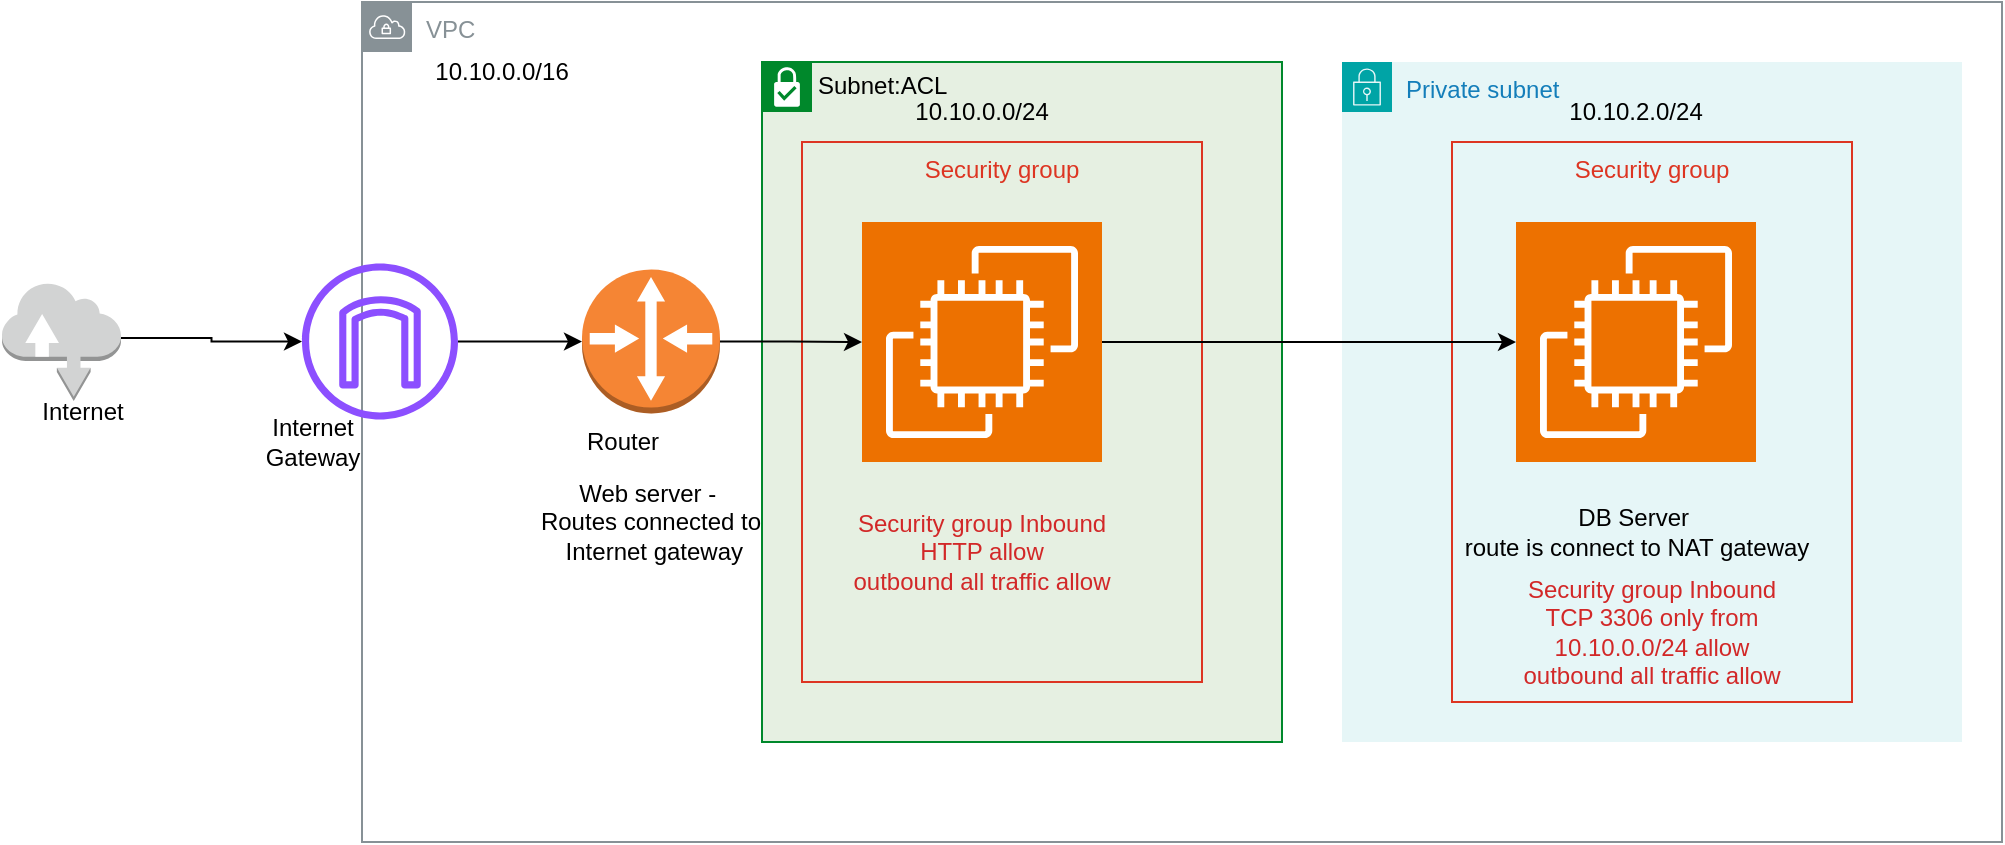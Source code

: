 <mxfile version="22.1.18" type="github">
  <diagram name="private-public-subnets" id="z_cubVS4fNT4oHBbXYDF">
    <mxGraphModel dx="934" dy="485" grid="1" gridSize="10" guides="1" tooltips="1" connect="1" arrows="1" fold="1" page="1" pageScale="1" pageWidth="827" pageHeight="1169" math="0" shadow="0">
      <root>
        <mxCell id="0" />
        <mxCell id="1" parent="0" />
        <mxCell id="i6SeUBZuJXDw608aUZKQ-2" value="VPC" style="sketch=0;outlineConnect=0;gradientColor=none;html=1;whiteSpace=wrap;fontSize=12;fontStyle=0;shape=mxgraph.aws4.group;grIcon=mxgraph.aws4.group_vpc;strokeColor=#879196;fillColor=none;verticalAlign=top;align=left;spacingLeft=30;fontColor=#879196;dashed=0;" parent="1" vertex="1">
          <mxGeometry x="270" y="230" width="820" height="420" as="geometry" />
        </mxCell>
        <mxCell id="i6SeUBZuJXDw608aUZKQ-4" value="" style="outlineConnect=0;dashed=0;verticalLabelPosition=bottom;verticalAlign=top;align=center;html=1;shape=mxgraph.aws3.internet;fillColor=#D2D3D3;gradientColor=none;" parent="1" vertex="1">
          <mxGeometry x="90" y="370" width="59.5" height="59.5" as="geometry" />
        </mxCell>
        <mxCell id="i6SeUBZuJXDw608aUZKQ-5" value="Internet" style="text;html=1;align=center;verticalAlign=middle;resizable=0;points=[];autosize=1;strokeColor=none;fillColor=none;" parent="1" vertex="1">
          <mxGeometry x="100" y="420" width="60" height="30" as="geometry" />
        </mxCell>
        <mxCell id="i6SeUBZuJXDw608aUZKQ-14" value="" style="edgeStyle=orthogonalEdgeStyle;rounded=0;orthogonalLoop=1;jettySize=auto;html=1;exitX=1;exitY=0.47;exitDx=0;exitDy=0;exitPerimeter=0;" parent="1" source="i6SeUBZuJXDw608aUZKQ-4" target="i6SeUBZuJXDw608aUZKQ-13" edge="1">
          <mxGeometry relative="1" as="geometry">
            <mxPoint x="150" y="398" as="sourcePoint" />
            <mxPoint x="280" y="400" as="targetPoint" />
          </mxGeometry>
        </mxCell>
        <mxCell id="i6SeUBZuJXDw608aUZKQ-13" value="" style="sketch=0;outlineConnect=0;fontColor=#232F3E;gradientColor=none;fillColor=#8C4FFF;strokeColor=none;dashed=0;verticalLabelPosition=bottom;verticalAlign=top;align=center;html=1;fontSize=12;fontStyle=0;aspect=fixed;pointerEvents=1;shape=mxgraph.aws4.internet_gateway;" parent="1" vertex="1">
          <mxGeometry x="240" y="360.75" width="78" height="78" as="geometry" />
        </mxCell>
        <mxCell id="i6SeUBZuJXDw608aUZKQ-15" value="Internet&lt;br&gt;Gateway" style="text;html=1;align=center;verticalAlign=middle;resizable=0;points=[];autosize=1;strokeColor=none;fillColor=none;" parent="1" vertex="1">
          <mxGeometry x="210" y="429.5" width="70" height="40" as="geometry" />
        </mxCell>
        <mxCell id="i6SeUBZuJXDw608aUZKQ-16" value="" style="outlineConnect=0;dashed=0;verticalLabelPosition=bottom;verticalAlign=top;align=center;html=1;shape=mxgraph.aws3.router;fillColor=#F58534;gradientColor=none;" parent="1" vertex="1">
          <mxGeometry x="380" y="363.75" width="69" height="72" as="geometry" />
        </mxCell>
        <mxCell id="i6SeUBZuJXDw608aUZKQ-18" style="edgeStyle=orthogonalEdgeStyle;rounded=0;orthogonalLoop=1;jettySize=auto;html=1;entryX=0;entryY=0.5;entryDx=0;entryDy=0;entryPerimeter=0;" parent="1" source="i6SeUBZuJXDw608aUZKQ-13" target="i6SeUBZuJXDw608aUZKQ-16" edge="1">
          <mxGeometry relative="1" as="geometry" />
        </mxCell>
        <mxCell id="i6SeUBZuJXDw608aUZKQ-19" value="Router" style="text;html=1;align=center;verticalAlign=middle;resizable=0;points=[];autosize=1;strokeColor=none;fillColor=none;" parent="1" vertex="1">
          <mxGeometry x="370" y="434.5" width="60" height="30" as="geometry" />
        </mxCell>
        <mxCell id="i6SeUBZuJXDw608aUZKQ-20" value="Subnet:ACL" style="shape=mxgraph.ibm.box;prType=subnet;fontStyle=0;verticalAlign=top;align=left;spacingLeft=32;spacingTop=4;fillColor=#E6F0E2;rounded=0;whiteSpace=wrap;html=1;strokeColor=#00882B;strokeWidth=1;dashed=0;container=1;spacing=-4;collapsible=0;expand=0;recursiveResize=0;" parent="1" vertex="1">
          <mxGeometry x="470" y="260" width="260" height="340" as="geometry" />
        </mxCell>
        <mxCell id="i6SeUBZuJXDw608aUZKQ-26" value="Security group" style="fillColor=none;strokeColor=#DD3522;verticalAlign=top;fontStyle=0;fontColor=#DD3522;whiteSpace=wrap;html=1;" parent="i6SeUBZuJXDw608aUZKQ-20" vertex="1">
          <mxGeometry x="20" y="40" width="200" height="270" as="geometry" />
        </mxCell>
        <mxCell id="i6SeUBZuJXDw608aUZKQ-28" value="" style="sketch=0;points=[[0,0,0],[0.25,0,0],[0.5,0,0],[0.75,0,0],[1,0,0],[0,1,0],[0.25,1,0],[0.5,1,0],[0.75,1,0],[1,1,0],[0,0.25,0],[0,0.5,0],[0,0.75,0],[1,0.25,0],[1,0.5,0],[1,0.75,0]];outlineConnect=0;fontColor=#232F3E;fillColor=#ED7100;strokeColor=#ffffff;dashed=0;verticalLabelPosition=bottom;verticalAlign=top;align=center;html=1;fontSize=12;fontStyle=0;aspect=fixed;shape=mxgraph.aws4.resourceIcon;resIcon=mxgraph.aws4.ec2;" parent="i6SeUBZuJXDw608aUZKQ-20" vertex="1">
          <mxGeometry x="50" y="80" width="120" height="120" as="geometry" />
        </mxCell>
        <mxCell id="mPEi3tmQyE7j4WbbiBsz-2" value="10.10.0.0/24" style="text;html=1;strokeColor=none;fillColor=none;align=center;verticalAlign=middle;whiteSpace=wrap;rounded=0;" vertex="1" parent="i6SeUBZuJXDw608aUZKQ-20">
          <mxGeometry x="80" y="10" width="60" height="30" as="geometry" />
        </mxCell>
        <mxCell id="mPEi3tmQyE7j4WbbiBsz-3" value="&lt;font color=&quot;#d22828&quot;&gt;Security group Inbound HTTP allow&lt;br&gt;outbound all traffic allow&lt;br&gt;&lt;/font&gt;" style="text;html=1;strokeColor=none;fillColor=none;align=center;verticalAlign=middle;whiteSpace=wrap;rounded=0;" vertex="1" parent="i6SeUBZuJXDw608aUZKQ-20">
          <mxGeometry x="40" y="230" width="140" height="30" as="geometry" />
        </mxCell>
        <mxCell id="i6SeUBZuJXDw608aUZKQ-25" value="Private subnet" style="points=[[0,0],[0.25,0],[0.5,0],[0.75,0],[1,0],[1,0.25],[1,0.5],[1,0.75],[1,1],[0.75,1],[0.5,1],[0.25,1],[0,1],[0,0.75],[0,0.5],[0,0.25]];outlineConnect=0;gradientColor=none;html=1;whiteSpace=wrap;fontSize=12;fontStyle=0;container=1;pointerEvents=0;collapsible=0;recursiveResize=0;shape=mxgraph.aws4.group;grIcon=mxgraph.aws4.group_security_group;grStroke=0;strokeColor=#00A4A6;fillColor=#E6F6F7;verticalAlign=top;align=left;spacingLeft=30;fontColor=#147EBA;dashed=0;" parent="1" vertex="1">
          <mxGeometry x="760" y="260" width="310" height="340" as="geometry" />
        </mxCell>
        <mxCell id="i6SeUBZuJXDw608aUZKQ-27" value="Security group" style="fillColor=none;strokeColor=#DD3522;verticalAlign=top;fontStyle=0;fontColor=#DD3522;whiteSpace=wrap;html=1;" parent="1" vertex="1">
          <mxGeometry x="815" y="300" width="200" height="280" as="geometry" />
        </mxCell>
        <mxCell id="i6SeUBZuJXDw608aUZKQ-29" value="" style="sketch=0;points=[[0,0,0],[0.25,0,0],[0.5,0,0],[0.75,0,0],[1,0,0],[0,1,0],[0.25,1,0],[0.5,1,0],[0.75,1,0],[1,1,0],[0,0.25,0],[0,0.5,0],[0,0.75,0],[1,0.25,0],[1,0.5,0],[1,0.75,0]];outlineConnect=0;fontColor=#232F3E;fillColor=#ED7100;strokeColor=#ffffff;dashed=0;verticalLabelPosition=bottom;verticalAlign=top;align=center;html=1;fontSize=12;fontStyle=0;aspect=fixed;shape=mxgraph.aws4.resourceIcon;resIcon=mxgraph.aws4.ec2;" parent="1" vertex="1">
          <mxGeometry x="847" y="340" width="120" height="120" as="geometry" />
        </mxCell>
        <mxCell id="i6SeUBZuJXDw608aUZKQ-31" value="DB Server&amp;nbsp;&lt;br&gt;route is connect to NAT gateway" style="text;html=1;align=center;verticalAlign=middle;resizable=0;points=[];autosize=1;strokeColor=none;fillColor=none;" parent="1" vertex="1">
          <mxGeometry x="807" y="475" width="200" height="40" as="geometry" />
        </mxCell>
        <mxCell id="i6SeUBZuJXDw608aUZKQ-32" style="edgeStyle=orthogonalEdgeStyle;rounded=0;orthogonalLoop=1;jettySize=auto;html=1;exitX=1;exitY=0.5;exitDx=0;exitDy=0;exitPerimeter=0;entryX=0;entryY=0.5;entryDx=0;entryDy=0;entryPerimeter=0;" parent="1" source="i6SeUBZuJXDw608aUZKQ-16" target="i6SeUBZuJXDw608aUZKQ-28" edge="1">
          <mxGeometry relative="1" as="geometry" />
        </mxCell>
        <mxCell id="i6SeUBZuJXDw608aUZKQ-33" style="edgeStyle=orthogonalEdgeStyle;rounded=0;orthogonalLoop=1;jettySize=auto;html=1;exitX=1;exitY=0.5;exitDx=0;exitDy=0;exitPerimeter=0;entryX=0;entryY=0.5;entryDx=0;entryDy=0;entryPerimeter=0;" parent="1" source="i6SeUBZuJXDw608aUZKQ-28" target="i6SeUBZuJXDw608aUZKQ-29" edge="1">
          <mxGeometry relative="1" as="geometry" />
        </mxCell>
        <mxCell id="mPEi3tmQyE7j4WbbiBsz-1" value="10.10.0.0/16" style="text;html=1;strokeColor=none;fillColor=none;align=center;verticalAlign=middle;whiteSpace=wrap;rounded=0;" vertex="1" parent="1">
          <mxGeometry x="310" y="250" width="60" height="30" as="geometry" />
        </mxCell>
        <mxCell id="i6SeUBZuJXDw608aUZKQ-30" value="Web server -&amp;nbsp;&lt;br&gt;Routes connected to&lt;br&gt;&amp;nbsp;Internet gateway" style="text;html=1;align=center;verticalAlign=middle;resizable=0;points=[];autosize=1;strokeColor=none;fillColor=none;" parent="1" vertex="1">
          <mxGeometry x="349" y="460" width="130" height="60" as="geometry" />
        </mxCell>
        <mxCell id="mPEi3tmQyE7j4WbbiBsz-4" value="10.10.2.0/24" style="text;html=1;strokeColor=none;fillColor=none;align=center;verticalAlign=middle;whiteSpace=wrap;rounded=0;" vertex="1" parent="1">
          <mxGeometry x="877" y="270" width="60" height="30" as="geometry" />
        </mxCell>
        <mxCell id="mPEi3tmQyE7j4WbbiBsz-7" value="&lt;font color=&quot;#d22828&quot;&gt;Security group Inbound TCP 3306 only from 10.10.0.0/24 allow&lt;br&gt;outbound all traffic allow&lt;br&gt;&lt;/font&gt;" style="text;html=1;strokeColor=none;fillColor=none;align=center;verticalAlign=middle;whiteSpace=wrap;rounded=0;" vertex="1" parent="1">
          <mxGeometry x="845" y="530" width="140" height="30" as="geometry" />
        </mxCell>
      </root>
    </mxGraphModel>
  </diagram>
</mxfile>
